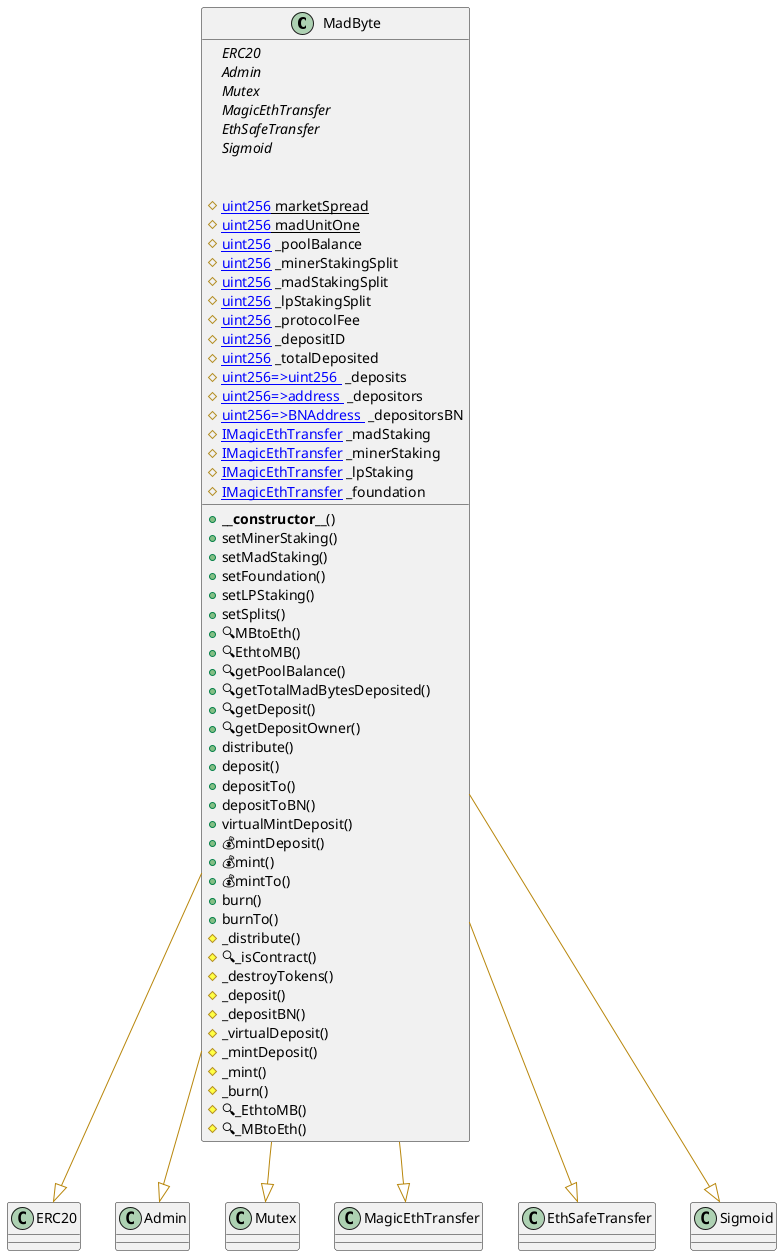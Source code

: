 @startuml
' -- generated by: https://marketplace.visualstudio.com/items?itemName=tintinweb.solidity-visual-auditor
'
' -- for auto-render install: https://marketplace.visualstudio.com/items?itemName=jebbs.plantuml
' -- options --



' -- classes --


class MadByte {
    ' -- inheritance --
	{abstract}ERC20
	{abstract}Admin
	{abstract}Mutex
	{abstract}MagicEthTransfer
	{abstract}EthSafeTransfer
	{abstract}Sigmoid

    ' -- usingFor --

    ' -- vars --
	#{static}[[uint256]] marketSpread
	#{static}[[uint256]] madUnitOne
	#[[uint256]] _poolBalance
	#[[uint256]] _minerStakingSplit
	#[[uint256]] _madStakingSplit
	#[[uint256]] _lpStakingSplit
	#[[uint256]] _protocolFee
	#[[uint256]] _depositID
	#[[uint256]] _totalDeposited
	#[[mapping uint256=>uint256 ]] _deposits
	#[[mapping uint256=>address ]] _depositors
	#[[mapping uint256=>BNAddress ]] _depositorsBN
	#[[IMagicEthTransfer]] _madStaking
	#[[IMagicEthTransfer]] _minerStaking
	#[[IMagicEthTransfer]] _lpStaking
	#[[IMagicEthTransfer]] _foundation

    ' -- methods --
	+**__constructor__**()
	+setMinerStaking()
	+setMadStaking()
	+setFoundation()
	+setLPStaking()
	+setSplits()
	+🔍MBtoEth()
	+🔍EthtoMB()
	+🔍getPoolBalance()
	+🔍getTotalMadBytesDeposited()
	+🔍getDeposit()
	+🔍getDepositOwner()
	+distribute()
	+deposit()
	+depositTo()
	+depositToBN()
	+virtualMintDeposit()
	+💰mintDeposit()
	+💰mint()
	+💰mintTo()
	+burn()
	+burnTo()
	#_distribute()
	#🔍_isContract()
	#_destroyTokens()
	#_deposit()
	#_depositBN()
	#_virtualDeposit()
	#_mintDeposit()
	#_mint()
	#_burn()
	#🔍_EthtoMB()
	#🔍_MBtoEth()

}
' -- inheritance / usingFor --
MadByte --[#DarkGoldenRod]|> ERC20
MadByte --[#DarkGoldenRod]|> Admin
MadByte --[#DarkGoldenRod]|> Mutex
MadByte --[#DarkGoldenRod]|> MagicEthTransfer
MadByte --[#DarkGoldenRod]|> EthSafeTransfer
MadByte --[#DarkGoldenRod]|> Sigmoid

@enduml